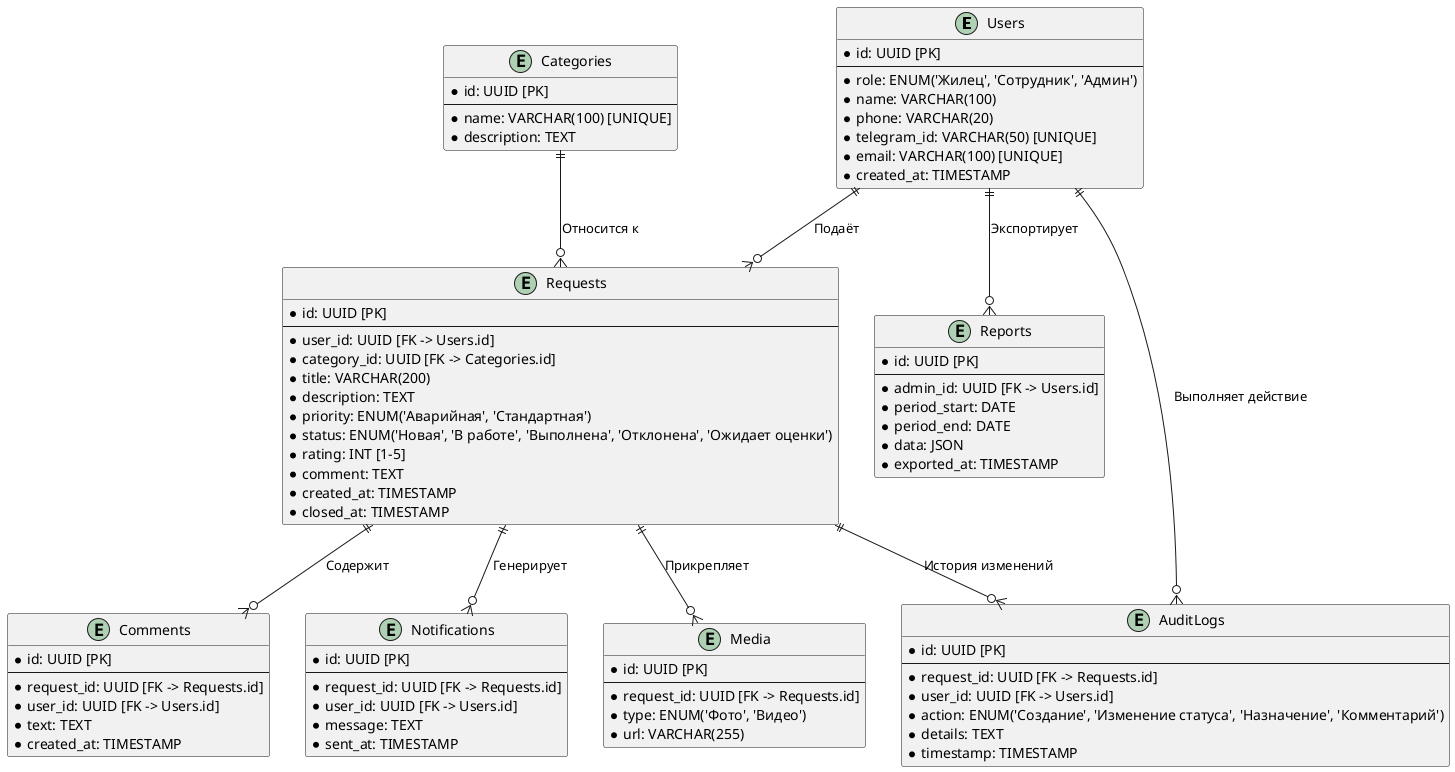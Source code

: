 @startuml
' Сущности
entity "Users" {
  * id: UUID [PK]
  --
  * role: ENUM('Жилец', 'Сотрудник', 'Админ')
  * name: VARCHAR(100)
  * phone: VARCHAR(20)
  * telegram_id: VARCHAR(50) [UNIQUE]
  * email: VARCHAR(100) [UNIQUE]
  * created_at: TIMESTAMP
}

entity "Requests" {
  * id: UUID [PK]
  --
  * user_id: UUID [FK -> Users.id]
  * category_id: UUID [FK -> Categories.id]
  * title: VARCHAR(200)
  * description: TEXT
  * priority: ENUM('Аварийная', 'Стандартная')
  * status: ENUM('Новая', 'В работе', 'Выполнена', 'Отклонена', 'Ожидает оценки')
  * rating: INT [1-5]
  * comment: TEXT
  * created_at: TIMESTAMP
  * closed_at: TIMESTAMP
}

entity "Categories" {
  * id: UUID [PK]
  --
  * name: VARCHAR(100) [UNIQUE]
  * description: TEXT
}

entity "Media" {
  * id: UUID [PK]
  --
  * request_id: UUID [FK -> Requests.id]
  * type: ENUM('Фото', 'Видео')
  * url: VARCHAR(255)
}

entity "Comments" {
  * id: UUID [PK]
  --
  * request_id: UUID [FK -> Requests.id]
  * user_id: UUID [FK -> Users.id]
  * text: TEXT
  * created_at: TIMESTAMP
}

entity "Notifications" {
  * id: UUID [PK]
  --
  * request_id: UUID [FK -> Requests.id]
  * user_id: UUID [FK -> Users.id]
  * message: TEXT
  * sent_at: TIMESTAMP
}

entity "AuditLogs" {
  * id: UUID [PK]
  --
  * request_id: UUID [FK -> Requests.id]
  * user_id: UUID [FK -> Users.id]
  * action: ENUM('Создание', 'Изменение статуса', 'Назначение', 'Комментарий')
  * details: TEXT
  * timestamp: TIMESTAMP
}

entity "Reports" {
  * id: UUID [PK]
  --
  * admin_id: UUID [FK -> Users.id]
  * period_start: DATE
  * period_end: DATE
  * data: JSON
  * exported_at: TIMESTAMP
}

' Связи
Users ||--o{ Requests : "Подаёт"
Categories ||--o{ Requests : "Относится к"
Requests ||--o{ Media : "Прикрепляет"
Requests ||--o{ Comments : "Содержит"
Requests ||--o{ Notifications : "Генерирует"
Requests ||--o{ AuditLogs : "История изменений"
Users ||--o{ AuditLogs : "Выполняет действие"
Users ||--o{ Reports : "Экспортирует"
@enduml
